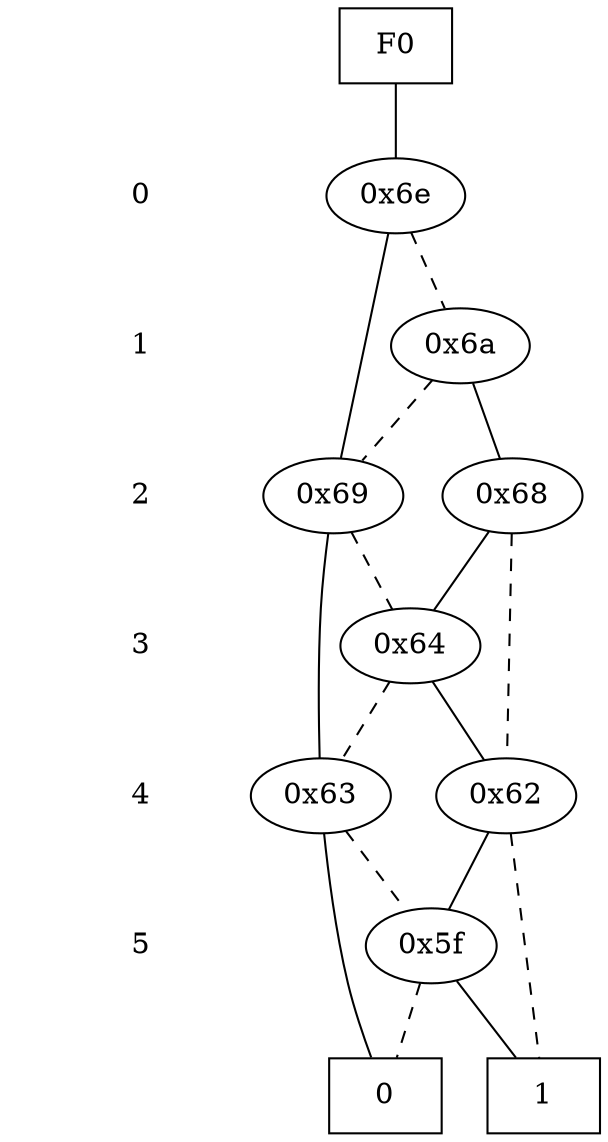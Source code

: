 digraph "DD" {
size = "7.5,10"
center = true;
edge [dir = none];
{ node [shape = plaintext];
  edge [style = invis];
  "CONST NODES" [style = invis];
" 0 " -> " 1 " -> " 2 " -> " 3 " -> " 4 " -> " 5 " -> "CONST NODES"; 
}
{ rank = same; node [shape = box]; edge [style = invis];
"F0"; }
{ rank = same; " 0 ";
"0x6e";
}
{ rank = same; " 1 ";
"0x6a";
}
{ rank = same; " 2 ";
"0x69";
"0x68";
}
{ rank = same; " 3 ";
"0x64";
}
{ rank = same; " 4 ";
"0x62";
"0x63";
}
{ rank = same; " 5 ";
"0x5f";
}
{ rank = same; "CONST NODES";
{ node [shape = box]; "0x3d";
"0x3c";
}
}
"F0" -> "0x6e" [style = solid];
"0x6e" -> "0x69";
"0x6e" -> "0x6a" [style = dashed];
"0x6a" -> "0x68";
"0x6a" -> "0x69" [style = dashed];
"0x69" -> "0x63";
"0x69" -> "0x64" [style = dashed];
"0x68" -> "0x64";
"0x68" -> "0x62" [style = dashed];
"0x64" -> "0x62";
"0x64" -> "0x63" [style = dashed];
"0x62" -> "0x5f";
"0x62" -> "0x3c" [style = dashed];
"0x63" -> "0x3d";
"0x63" -> "0x5f" [style = dashed];
"0x5f" -> "0x3c";
"0x5f" -> "0x3d" [style = dashed];
"0x3d" [label = "0"];
"0x3c" [label = "1"];
}
